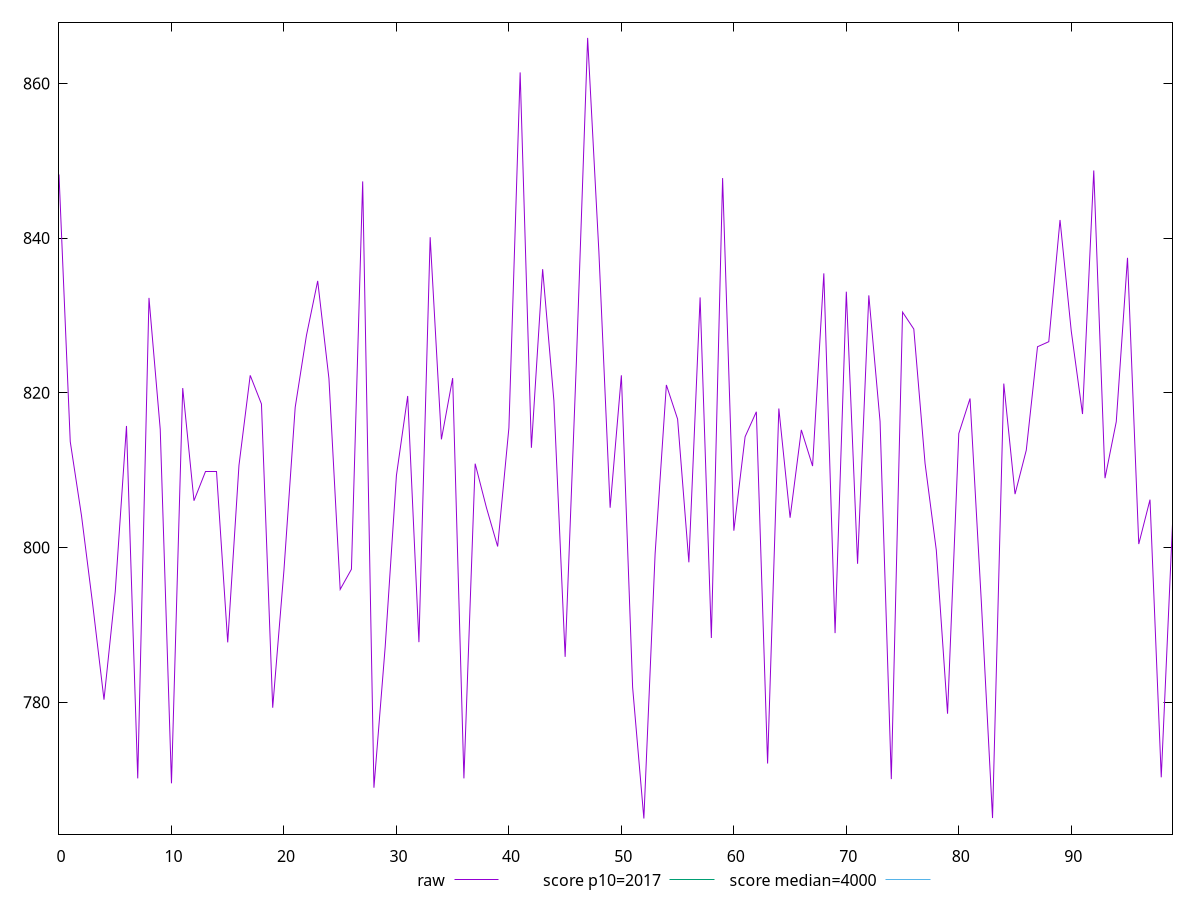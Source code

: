 reset

$raw <<EOF
0 848.2280000000003
1 813.6840000000005
2 804.1080000000003
3 792.592
4 780.3200000000012
5 794.2680000000004
6 815.7080000000007
7 770.1440000000003
8 832.2680000000004
9 815.2800000000003
10 769.5000000000007
11 820.6080000000007
12 806.0440000000006
13 809.7880000000002
14 809.7880000000009
15 787.7320000000011
16 810.6080000000004
17 822.2520000000004
18 818.5520000000005
19 779.2760000000007
20 797.0600000000009
21 818.1240000000007
22 827.412000000001
23 834.464000000001
24 821.8320000000006
25 794.5760000000005
26 797.1840000000004
27 847.3320000000016
28 768.9320000000013
29 787.132000000001
30 809.3080000000009
31 819.5840000000005
32 787.7560000000004
33 840.1120000000009
34 813.9760000000002
35 821.900000000001
36 770.1440000000005
37 810.8320000000007
38 805.1640000000011
39 800.1240000000004
40 815.4600000000007
41 861.4200000000003
42 812.8840000000009
43 835.9800000000007
44 818.984000000001
45 785.8560000000008
46 823.9840000000007
47 865.8840000000005
48 838.2440000000008
49 805.1360000000011
50 822.2600000000007
51 781.9120000000001
52 764.9520000000005
53 799.1840000000002
54 821.0120000000004
55 816.5920000000006
56 798.0800000000011
57 832.3320000000002
58 788.2920000000009
59 847.756000000001
60 802.1680000000011
61 814.3120000000013
62 817.5440000000007
63 772.0600000000004
64 817.9640000000004
65 803.8440000000012
66 815.200000000001
67 810.5240000000005
68 835.4400000000007
69 788.9200000000003
70 833.0720000000008
71 797.8920000000012
72 832.5960000000003
73 816.2840000000006
74 770.0480000000008
75 830.4280000000006
76 828.2400000000007
77 810.8759999999997
78 799.6560000000009
79 778.504000000001
80 814.7320000000005
81 819.2599999999999
82 793.0640000000009
83 765.0120000000011
84 821.1880000000008
85 806.8960000000003
86 812.5800000000008
87 825.9560000000005
88 826.6040000000005
89 842.3440000000007
90 827.964
91 817.2520000000003
92 848.7440000000001
93 808.9600000000006
94 816.2560000000008
95 837.4520000000005
96 800.4400000000004
97 806.1800000000006
98 770.2840000000007
99 803.016000000001
EOF

set key outside below
set xrange [0:99]
set yrange [762.9333600000004:867.9026400000005]
set trange [762.9333600000004:867.9026400000005]
set terminal svg size 640, 500 enhanced background rgb 'white'
set output "reports/report_00030_2021-02-24T20-42-31.540Z/mainthread-work-breakdown/samples/agenda/raw/values.svg"

plot $raw title "raw" with line, \
     2017 title "score p10=2017", \
     4000 title "score median=4000"

reset
